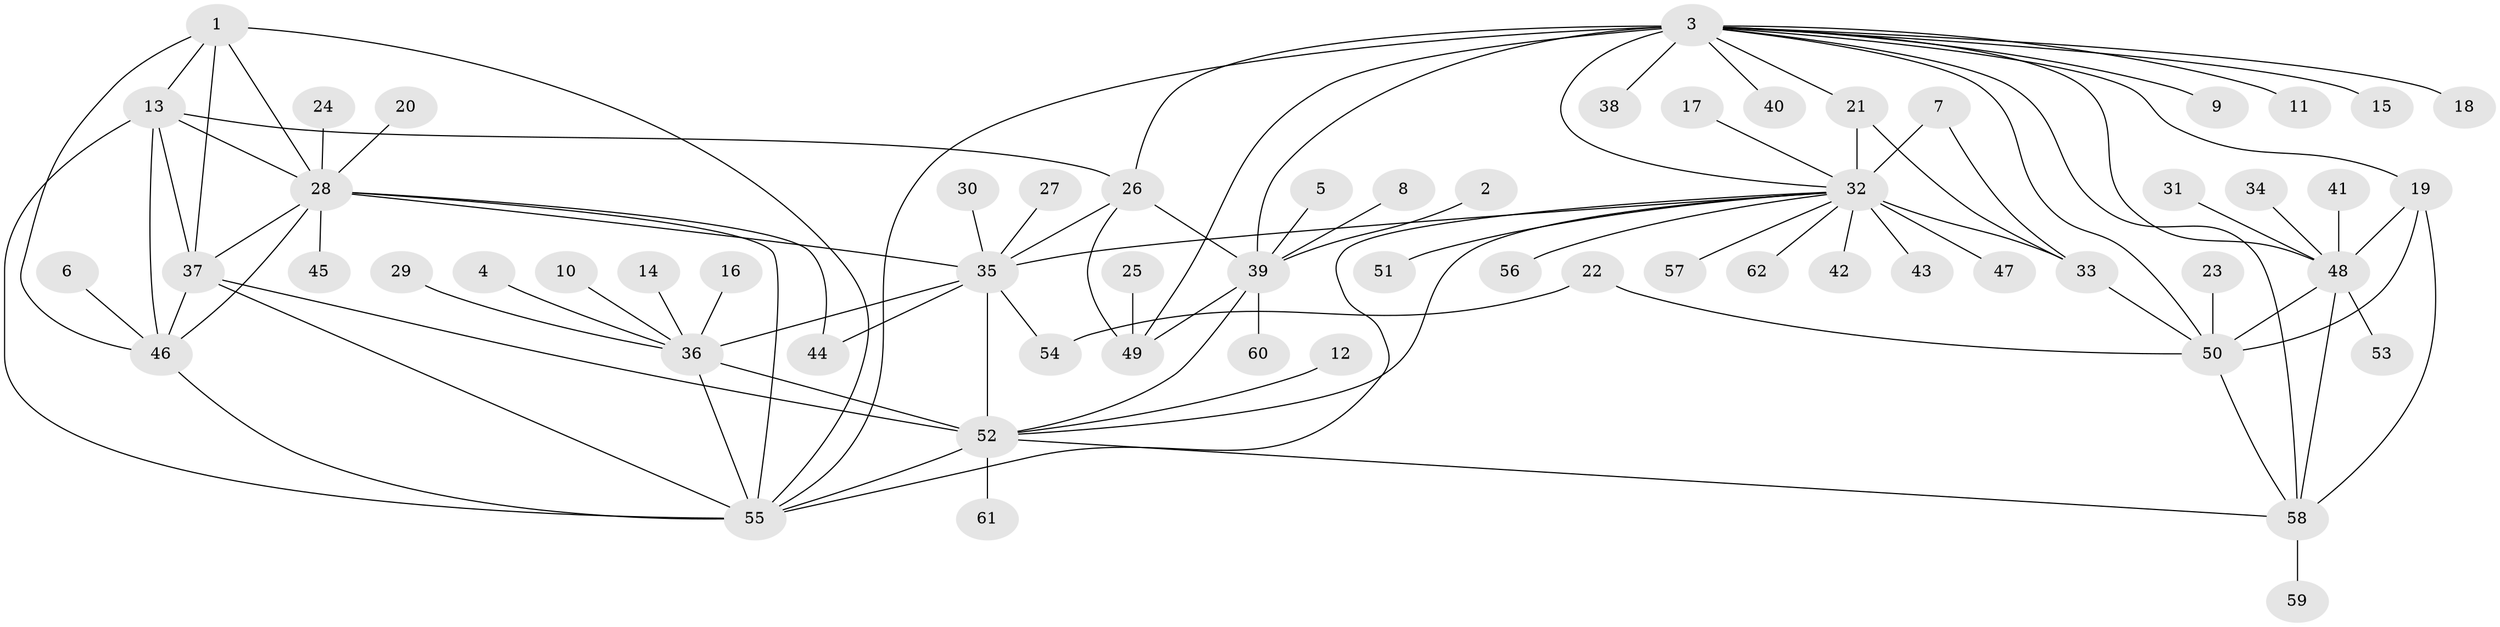 // original degree distribution, {13: 0.016260162601626018, 7: 0.024390243902439025, 12: 0.024390243902439025, 6: 0.04065040650406504, 8: 0.04065040650406504, 9: 0.016260162601626018, 5: 0.032520325203252036, 14: 0.008130081300813009, 10: 0.032520325203252036, 11: 0.008130081300813009, 1: 0.6016260162601627, 4: 0.016260162601626018, 2: 0.12195121951219512, 3: 0.016260162601626018}
// Generated by graph-tools (version 1.1) at 2025/26/03/09/25 03:26:41]
// undirected, 62 vertices, 97 edges
graph export_dot {
graph [start="1"]
  node [color=gray90,style=filled];
  1;
  2;
  3;
  4;
  5;
  6;
  7;
  8;
  9;
  10;
  11;
  12;
  13;
  14;
  15;
  16;
  17;
  18;
  19;
  20;
  21;
  22;
  23;
  24;
  25;
  26;
  27;
  28;
  29;
  30;
  31;
  32;
  33;
  34;
  35;
  36;
  37;
  38;
  39;
  40;
  41;
  42;
  43;
  44;
  45;
  46;
  47;
  48;
  49;
  50;
  51;
  52;
  53;
  54;
  55;
  56;
  57;
  58;
  59;
  60;
  61;
  62;
  1 -- 13 [weight=1.0];
  1 -- 28 [weight=1.0];
  1 -- 37 [weight=1.0];
  1 -- 46 [weight=1.0];
  1 -- 55 [weight=1.0];
  2 -- 39 [weight=1.0];
  3 -- 9 [weight=1.0];
  3 -- 11 [weight=1.0];
  3 -- 15 [weight=1.0];
  3 -- 18 [weight=1.0];
  3 -- 19 [weight=2.0];
  3 -- 21 [weight=1.0];
  3 -- 26 [weight=2.0];
  3 -- 32 [weight=1.0];
  3 -- 38 [weight=1.0];
  3 -- 39 [weight=2.0];
  3 -- 40 [weight=1.0];
  3 -- 48 [weight=1.0];
  3 -- 49 [weight=4.0];
  3 -- 50 [weight=1.0];
  3 -- 55 [weight=1.0];
  3 -- 58 [weight=1.0];
  4 -- 36 [weight=1.0];
  5 -- 39 [weight=1.0];
  6 -- 46 [weight=1.0];
  7 -- 32 [weight=6.0];
  7 -- 33 [weight=3.0];
  8 -- 39 [weight=1.0];
  10 -- 36 [weight=1.0];
  12 -- 52 [weight=1.0];
  13 -- 26 [weight=1.0];
  13 -- 28 [weight=1.0];
  13 -- 37 [weight=1.0];
  13 -- 46 [weight=1.0];
  13 -- 55 [weight=1.0];
  14 -- 36 [weight=1.0];
  16 -- 36 [weight=1.0];
  17 -- 32 [weight=1.0];
  19 -- 48 [weight=2.0];
  19 -- 50 [weight=2.0];
  19 -- 58 [weight=2.0];
  20 -- 28 [weight=1.0];
  21 -- 32 [weight=1.0];
  21 -- 33 [weight=1.0];
  22 -- 50 [weight=1.0];
  22 -- 54 [weight=1.0];
  23 -- 50 [weight=1.0];
  24 -- 28 [weight=1.0];
  25 -- 49 [weight=1.0];
  26 -- 35 [weight=1.0];
  26 -- 39 [weight=1.0];
  26 -- 49 [weight=2.0];
  27 -- 35 [weight=1.0];
  28 -- 35 [weight=1.0];
  28 -- 37 [weight=1.0];
  28 -- 44 [weight=1.0];
  28 -- 45 [weight=1.0];
  28 -- 46 [weight=1.0];
  28 -- 55 [weight=1.0];
  29 -- 36 [weight=1.0];
  30 -- 35 [weight=1.0];
  31 -- 48 [weight=1.0];
  32 -- 33 [weight=2.0];
  32 -- 35 [weight=1.0];
  32 -- 42 [weight=1.0];
  32 -- 43 [weight=1.0];
  32 -- 47 [weight=1.0];
  32 -- 51 [weight=1.0];
  32 -- 52 [weight=1.0];
  32 -- 55 [weight=1.0];
  32 -- 56 [weight=1.0];
  32 -- 57 [weight=1.0];
  32 -- 62 [weight=1.0];
  33 -- 50 [weight=1.0];
  34 -- 48 [weight=1.0];
  35 -- 36 [weight=1.0];
  35 -- 44 [weight=1.0];
  35 -- 52 [weight=4.0];
  35 -- 54 [weight=1.0];
  36 -- 52 [weight=4.0];
  36 -- 55 [weight=1.0];
  37 -- 46 [weight=1.0];
  37 -- 52 [weight=1.0];
  37 -- 55 [weight=1.0];
  39 -- 49 [weight=2.0];
  39 -- 52 [weight=1.0];
  39 -- 60 [weight=1.0];
  41 -- 48 [weight=1.0];
  46 -- 55 [weight=1.0];
  48 -- 50 [weight=1.0];
  48 -- 53 [weight=1.0];
  48 -- 58 [weight=1.0];
  50 -- 58 [weight=1.0];
  52 -- 55 [weight=1.0];
  52 -- 58 [weight=1.0];
  52 -- 61 [weight=1.0];
  58 -- 59 [weight=1.0];
}
